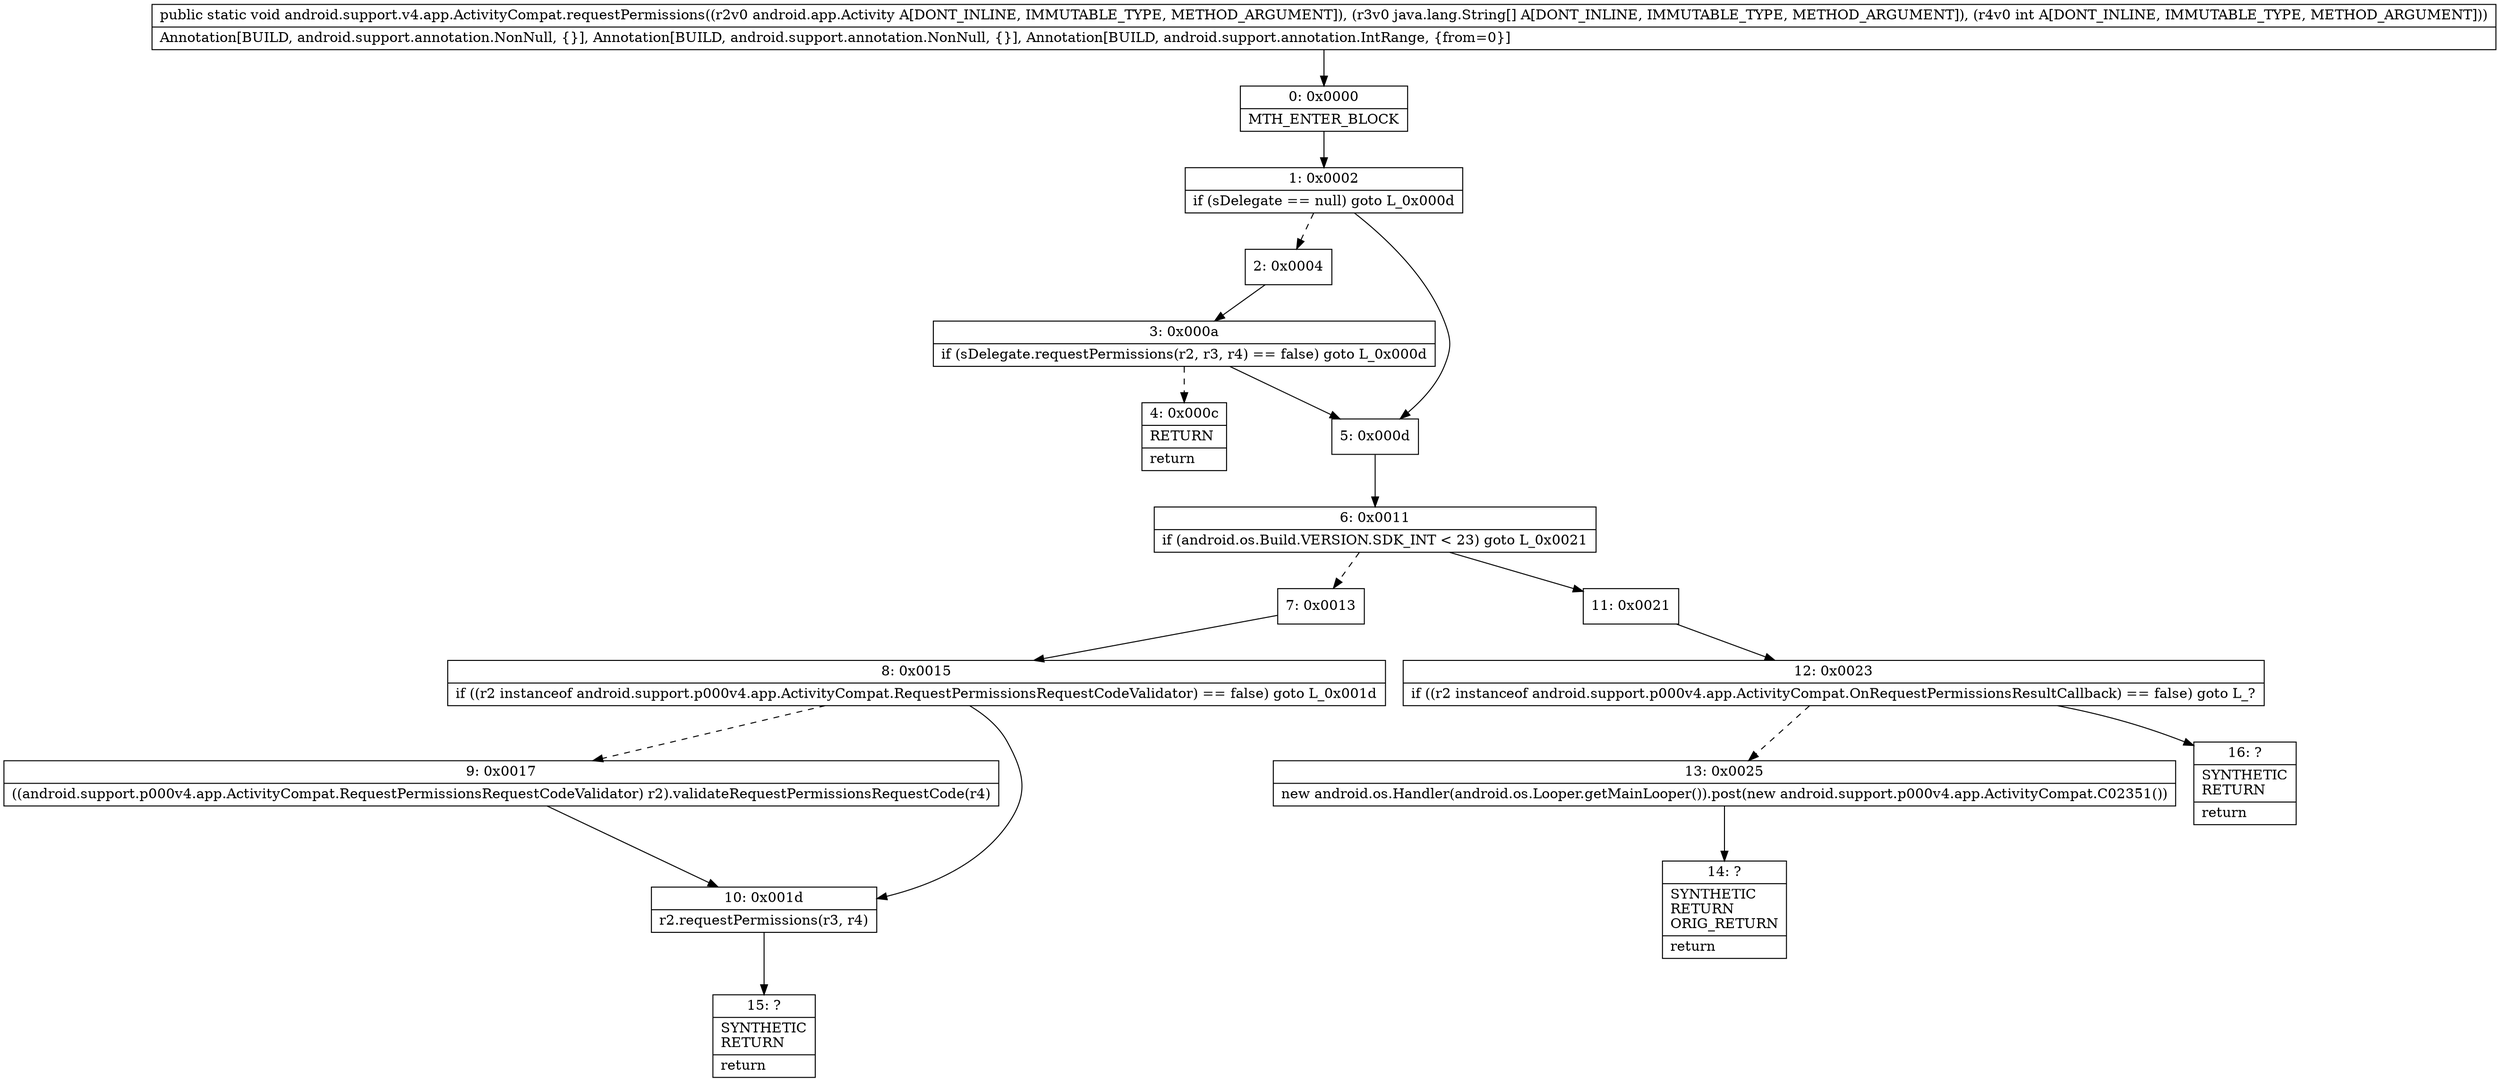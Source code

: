 digraph "CFG forandroid.support.v4.app.ActivityCompat.requestPermissions(Landroid\/app\/Activity;[Ljava\/lang\/String;I)V" {
Node_0 [shape=record,label="{0\:\ 0x0000|MTH_ENTER_BLOCK\l}"];
Node_1 [shape=record,label="{1\:\ 0x0002|if (sDelegate == null) goto L_0x000d\l}"];
Node_2 [shape=record,label="{2\:\ 0x0004}"];
Node_3 [shape=record,label="{3\:\ 0x000a|if (sDelegate.requestPermissions(r2, r3, r4) == false) goto L_0x000d\l}"];
Node_4 [shape=record,label="{4\:\ 0x000c|RETURN\l|return\l}"];
Node_5 [shape=record,label="{5\:\ 0x000d}"];
Node_6 [shape=record,label="{6\:\ 0x0011|if (android.os.Build.VERSION.SDK_INT \< 23) goto L_0x0021\l}"];
Node_7 [shape=record,label="{7\:\ 0x0013}"];
Node_8 [shape=record,label="{8\:\ 0x0015|if ((r2 instanceof android.support.p000v4.app.ActivityCompat.RequestPermissionsRequestCodeValidator) == false) goto L_0x001d\l}"];
Node_9 [shape=record,label="{9\:\ 0x0017|((android.support.p000v4.app.ActivityCompat.RequestPermissionsRequestCodeValidator) r2).validateRequestPermissionsRequestCode(r4)\l}"];
Node_10 [shape=record,label="{10\:\ 0x001d|r2.requestPermissions(r3, r4)\l}"];
Node_11 [shape=record,label="{11\:\ 0x0021}"];
Node_12 [shape=record,label="{12\:\ 0x0023|if ((r2 instanceof android.support.p000v4.app.ActivityCompat.OnRequestPermissionsResultCallback) == false) goto L_?\l}"];
Node_13 [shape=record,label="{13\:\ 0x0025|new android.os.Handler(android.os.Looper.getMainLooper()).post(new android.support.p000v4.app.ActivityCompat.C02351())\l}"];
Node_14 [shape=record,label="{14\:\ ?|SYNTHETIC\lRETURN\lORIG_RETURN\l|return\l}"];
Node_15 [shape=record,label="{15\:\ ?|SYNTHETIC\lRETURN\l|return\l}"];
Node_16 [shape=record,label="{16\:\ ?|SYNTHETIC\lRETURN\l|return\l}"];
MethodNode[shape=record,label="{public static void android.support.v4.app.ActivityCompat.requestPermissions((r2v0 android.app.Activity A[DONT_INLINE, IMMUTABLE_TYPE, METHOD_ARGUMENT]), (r3v0 java.lang.String[] A[DONT_INLINE, IMMUTABLE_TYPE, METHOD_ARGUMENT]), (r4v0 int A[DONT_INLINE, IMMUTABLE_TYPE, METHOD_ARGUMENT]))  | Annotation[BUILD, android.support.annotation.NonNull, \{\}], Annotation[BUILD, android.support.annotation.NonNull, \{\}], Annotation[BUILD, android.support.annotation.IntRange, \{from=0\}]\l}"];
MethodNode -> Node_0;
Node_0 -> Node_1;
Node_1 -> Node_2[style=dashed];
Node_1 -> Node_5;
Node_2 -> Node_3;
Node_3 -> Node_4[style=dashed];
Node_3 -> Node_5;
Node_5 -> Node_6;
Node_6 -> Node_7[style=dashed];
Node_6 -> Node_11;
Node_7 -> Node_8;
Node_8 -> Node_9[style=dashed];
Node_8 -> Node_10;
Node_9 -> Node_10;
Node_10 -> Node_15;
Node_11 -> Node_12;
Node_12 -> Node_13[style=dashed];
Node_12 -> Node_16;
Node_13 -> Node_14;
}

